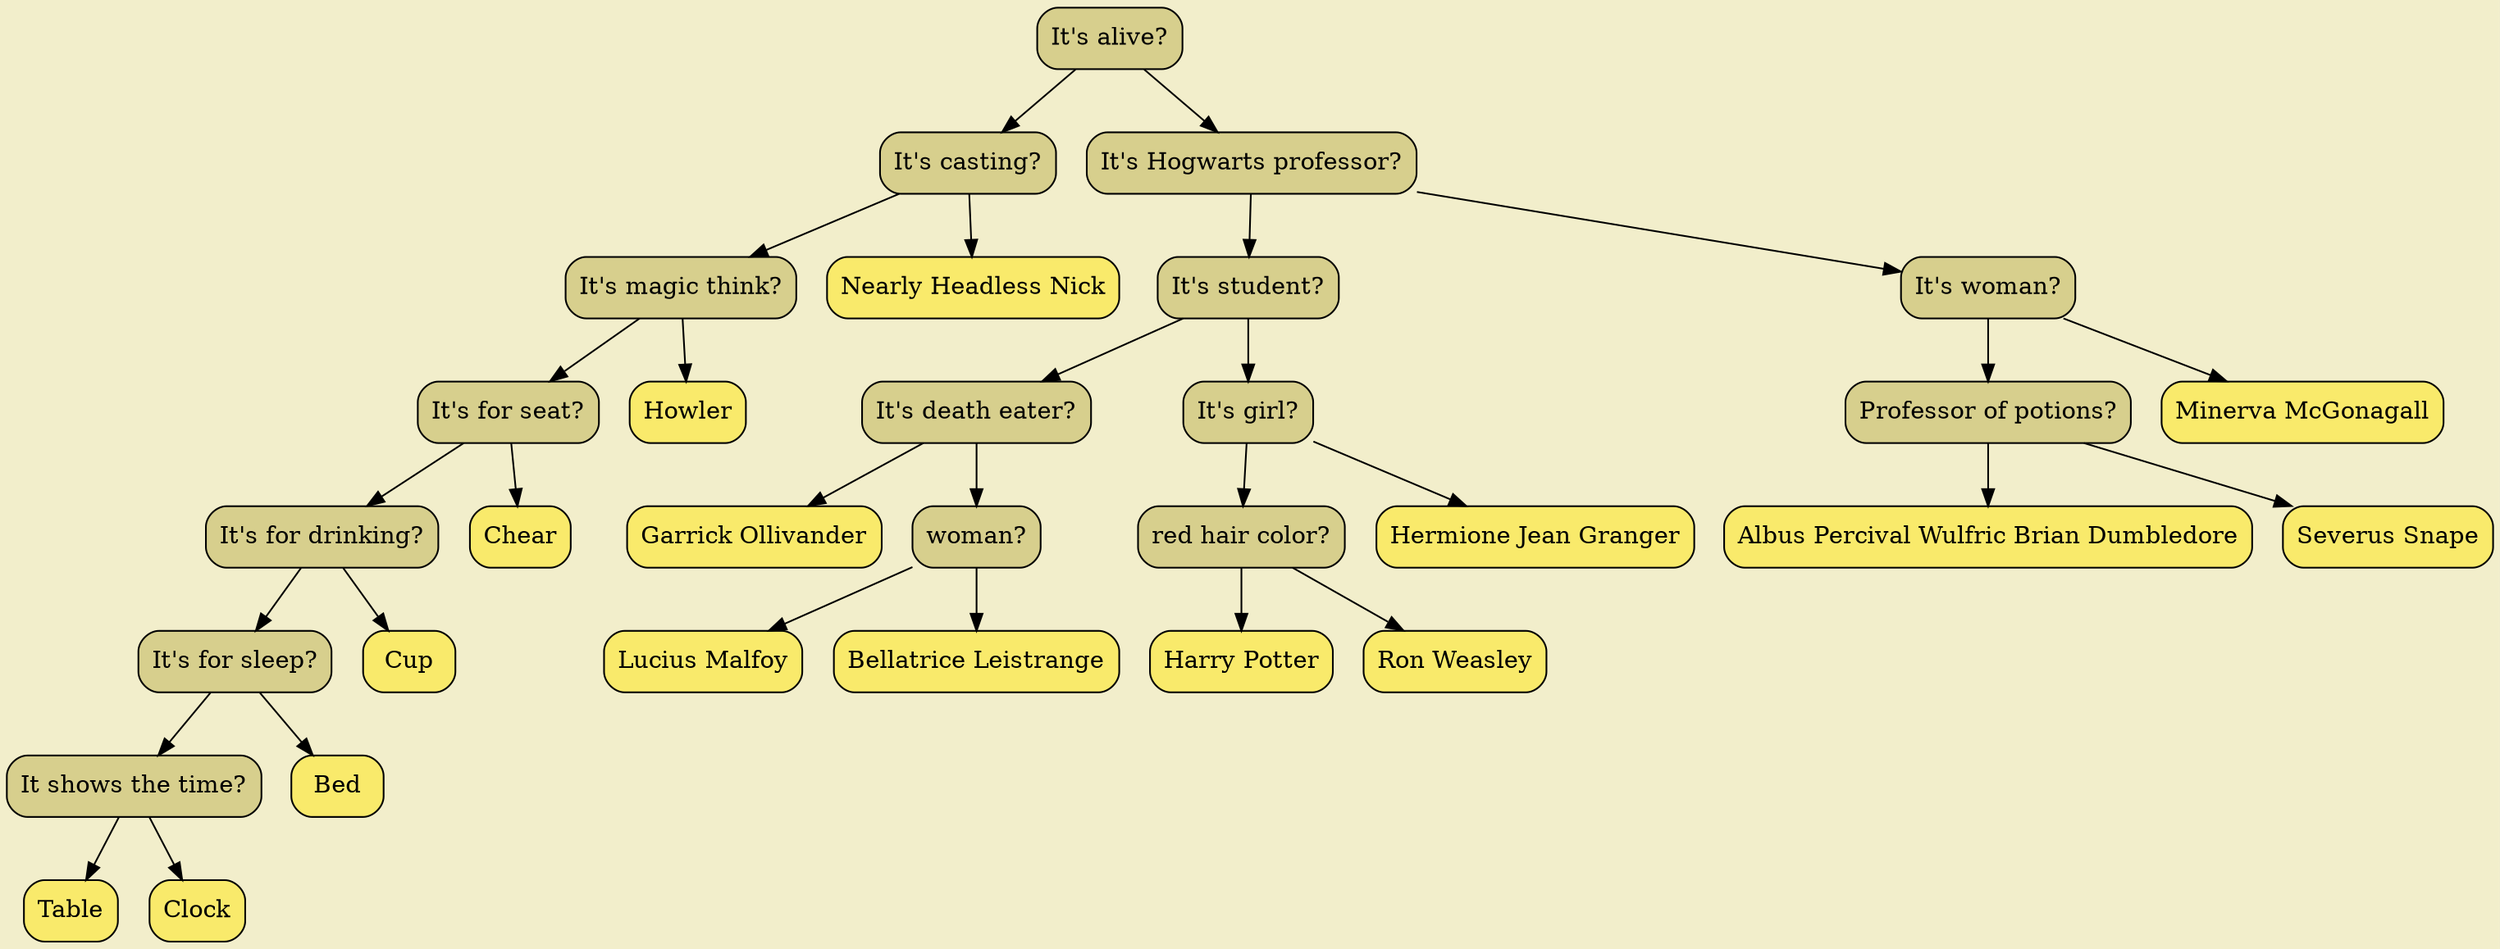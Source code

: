 digraph
{
bgcolor="#F2EECB";
rankdir = TB;
POINT_0x6101194128a0[shape=Mrecord, label = "It's alive?", style="filled",fillcolor="#D7CF8D"]
POINT_0x610119412980[shape=Mrecord, label = "It's casting?", style="filled",fillcolor="#D7CF8D"]
POINT_0x610119412a60[shape=Mrecord, label = "It's magic think?", style="filled",fillcolor="#D7CF8D"]
POINT_0x610119412b40[shape=Mrecord, label = "It's for seat?", style="filled",fillcolor="#D7CF8D"]
POINT_0x610119412c20[shape=Mrecord, label = "It's for drinking?", style="filled",fillcolor="#D7CF8D"]
POINT_0x610119412d00[shape=Mrecord, label = "It's for sleep?", style="filled",fillcolor="#D7CF8D"]
POINT_0x610119412de0[shape=Mrecord, label = "It shows the time?", style="filled",fillcolor="#D7CF8D"]
POINT_0x610119412ec0[shape=Mrecord, label = "Table", style="filled",fillcolor="#F9EA6B"]
POINT_0x610119412fa0[shape=Mrecord, label = "Clock", style="filled",fillcolor="#F9EA6B"]
POINT_0x610119413080[shape=Mrecord, label = "Bed", style="filled",fillcolor="#F9EA6B"]
POINT_0x610119413160[shape=Mrecord, label = "Cup", style="filled",fillcolor="#F9EA6B"]
POINT_0x610119413240[shape=Mrecord, label = "Chear", style="filled",fillcolor="#F9EA6B"]
POINT_0x610119413320[shape=Mrecord, label = "Howler", style="filled",fillcolor="#F9EA6B"]
POINT_0x610119413400[shape=Mrecord, label = "Nearly Headless Nick", style="filled",fillcolor="#F9EA6B"]
POINT_0x6101194134e0[shape=Mrecord, label = "It's Hogwarts professor?", style="filled",fillcolor="#D7CF8D"]
POINT_0x6101194135c0[shape=Mrecord, label = "It's student?", style="filled",fillcolor="#D7CF8D"]
POINT_0x6101194136a0[shape=Mrecord, label = "It's death eater?", style="filled",fillcolor="#D7CF8D"]
POINT_0x610119413780[shape=Mrecord, label = "Garrick Ollivander", style="filled",fillcolor="#F9EA6B"]
POINT_0x610119413860[shape=Mrecord, label = "woman?", style="filled",fillcolor="#D7CF8D"]
POINT_0x610119413940[shape=Mrecord, label = "Lucius Malfoy", style="filled",fillcolor="#F9EA6B"]
POINT_0x610119413a20[shape=Mrecord, label = "Bellatrice Leistrange", style="filled",fillcolor="#F9EA6B"]
POINT_0x610119413b00[shape=Mrecord, label = "It's girl?", style="filled",fillcolor="#D7CF8D"]
POINT_0x610119413be0[shape=Mrecord, label = "red hair color?", style="filled",fillcolor="#D7CF8D"]
POINT_0x610119413cc0[shape=Mrecord, label = "Harry Potter", style="filled",fillcolor="#F9EA6B"]
POINT_0x610119413da0[shape=Mrecord, label = "Ron Weasley", style="filled",fillcolor="#F9EA6B"]
POINT_0x610119413e80[shape=Mrecord, label = "Hermione Jean Granger", style="filled",fillcolor="#F9EA6B"]
POINT_0x610119413f60[shape=Mrecord, label = "It's woman?", style="filled",fillcolor="#D7CF8D"]
POINT_0x610119414040[shape=Mrecord, label = "Professor of potions?", style="filled",fillcolor="#D7CF8D"]
POINT_0x6101194146f0[shape=Mrecord, label = "Albus Percival Wulfric Brian Dumbledore", style="filled",fillcolor="#F9EA6B"]
POINT_0x610119414610[shape=Mrecord, label = "Severus Snape", style="filled",fillcolor="#F9EA6B"]
POINT_0x610119414120[shape=Mrecord, label = "Minerva McGonagall", style="filled",fillcolor="#F9EA6B"]
POINT_0x6101194128a0 -> POINT_0x610119412980
POINT_0x6101194128a0 -> POINT_0x6101194134e0
POINT_0x610119412980 -> POINT_0x610119412a60
POINT_0x610119412980 -> POINT_0x610119413400
POINT_0x610119412a60 -> POINT_0x610119412b40
POINT_0x610119412a60 -> POINT_0x610119413320
POINT_0x610119412b40 -> POINT_0x610119412c20
POINT_0x610119412b40 -> POINT_0x610119413240
POINT_0x610119412c20 -> POINT_0x610119412d00
POINT_0x610119412c20 -> POINT_0x610119413160
POINT_0x610119412d00 -> POINT_0x610119412de0
POINT_0x610119412d00 -> POINT_0x610119413080
POINT_0x610119412de0 -> POINT_0x610119412ec0
POINT_0x610119412de0 -> POINT_0x610119412fa0
POINT_0x6101194134e0 -> POINT_0x6101194135c0
POINT_0x6101194134e0 -> POINT_0x610119413f60
POINT_0x6101194135c0 -> POINT_0x6101194136a0
POINT_0x6101194135c0 -> POINT_0x610119413b00
POINT_0x6101194136a0 -> POINT_0x610119413780
POINT_0x6101194136a0 -> POINT_0x610119413860
POINT_0x610119413860 -> POINT_0x610119413940
POINT_0x610119413860 -> POINT_0x610119413a20
POINT_0x610119413b00 -> POINT_0x610119413be0
POINT_0x610119413b00 -> POINT_0x610119413e80
POINT_0x610119413be0 -> POINT_0x610119413cc0
POINT_0x610119413be0 -> POINT_0x610119413da0
POINT_0x610119413f60 -> POINT_0x610119414040
POINT_0x610119413f60 -> POINT_0x610119414120
POINT_0x610119414040 -> POINT_0x6101194146f0
POINT_0x610119414040 -> POINT_0x610119414610
}
